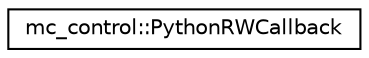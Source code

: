 digraph "Graphical Class Hierarchy"
{
 // INTERACTIVE_SVG=YES
  edge [fontname="Helvetica",fontsize="10",labelfontname="Helvetica",labelfontsize="10"];
  node [fontname="Helvetica",fontsize="10",shape=record];
  rankdir="LR";
  Node0 [label="mc_control::PythonRWCallback",height=0.2,width=0.4,color="black", fillcolor="white", style="filled",URL="$structmc__control_1_1PythonRWCallback.html"];
}

